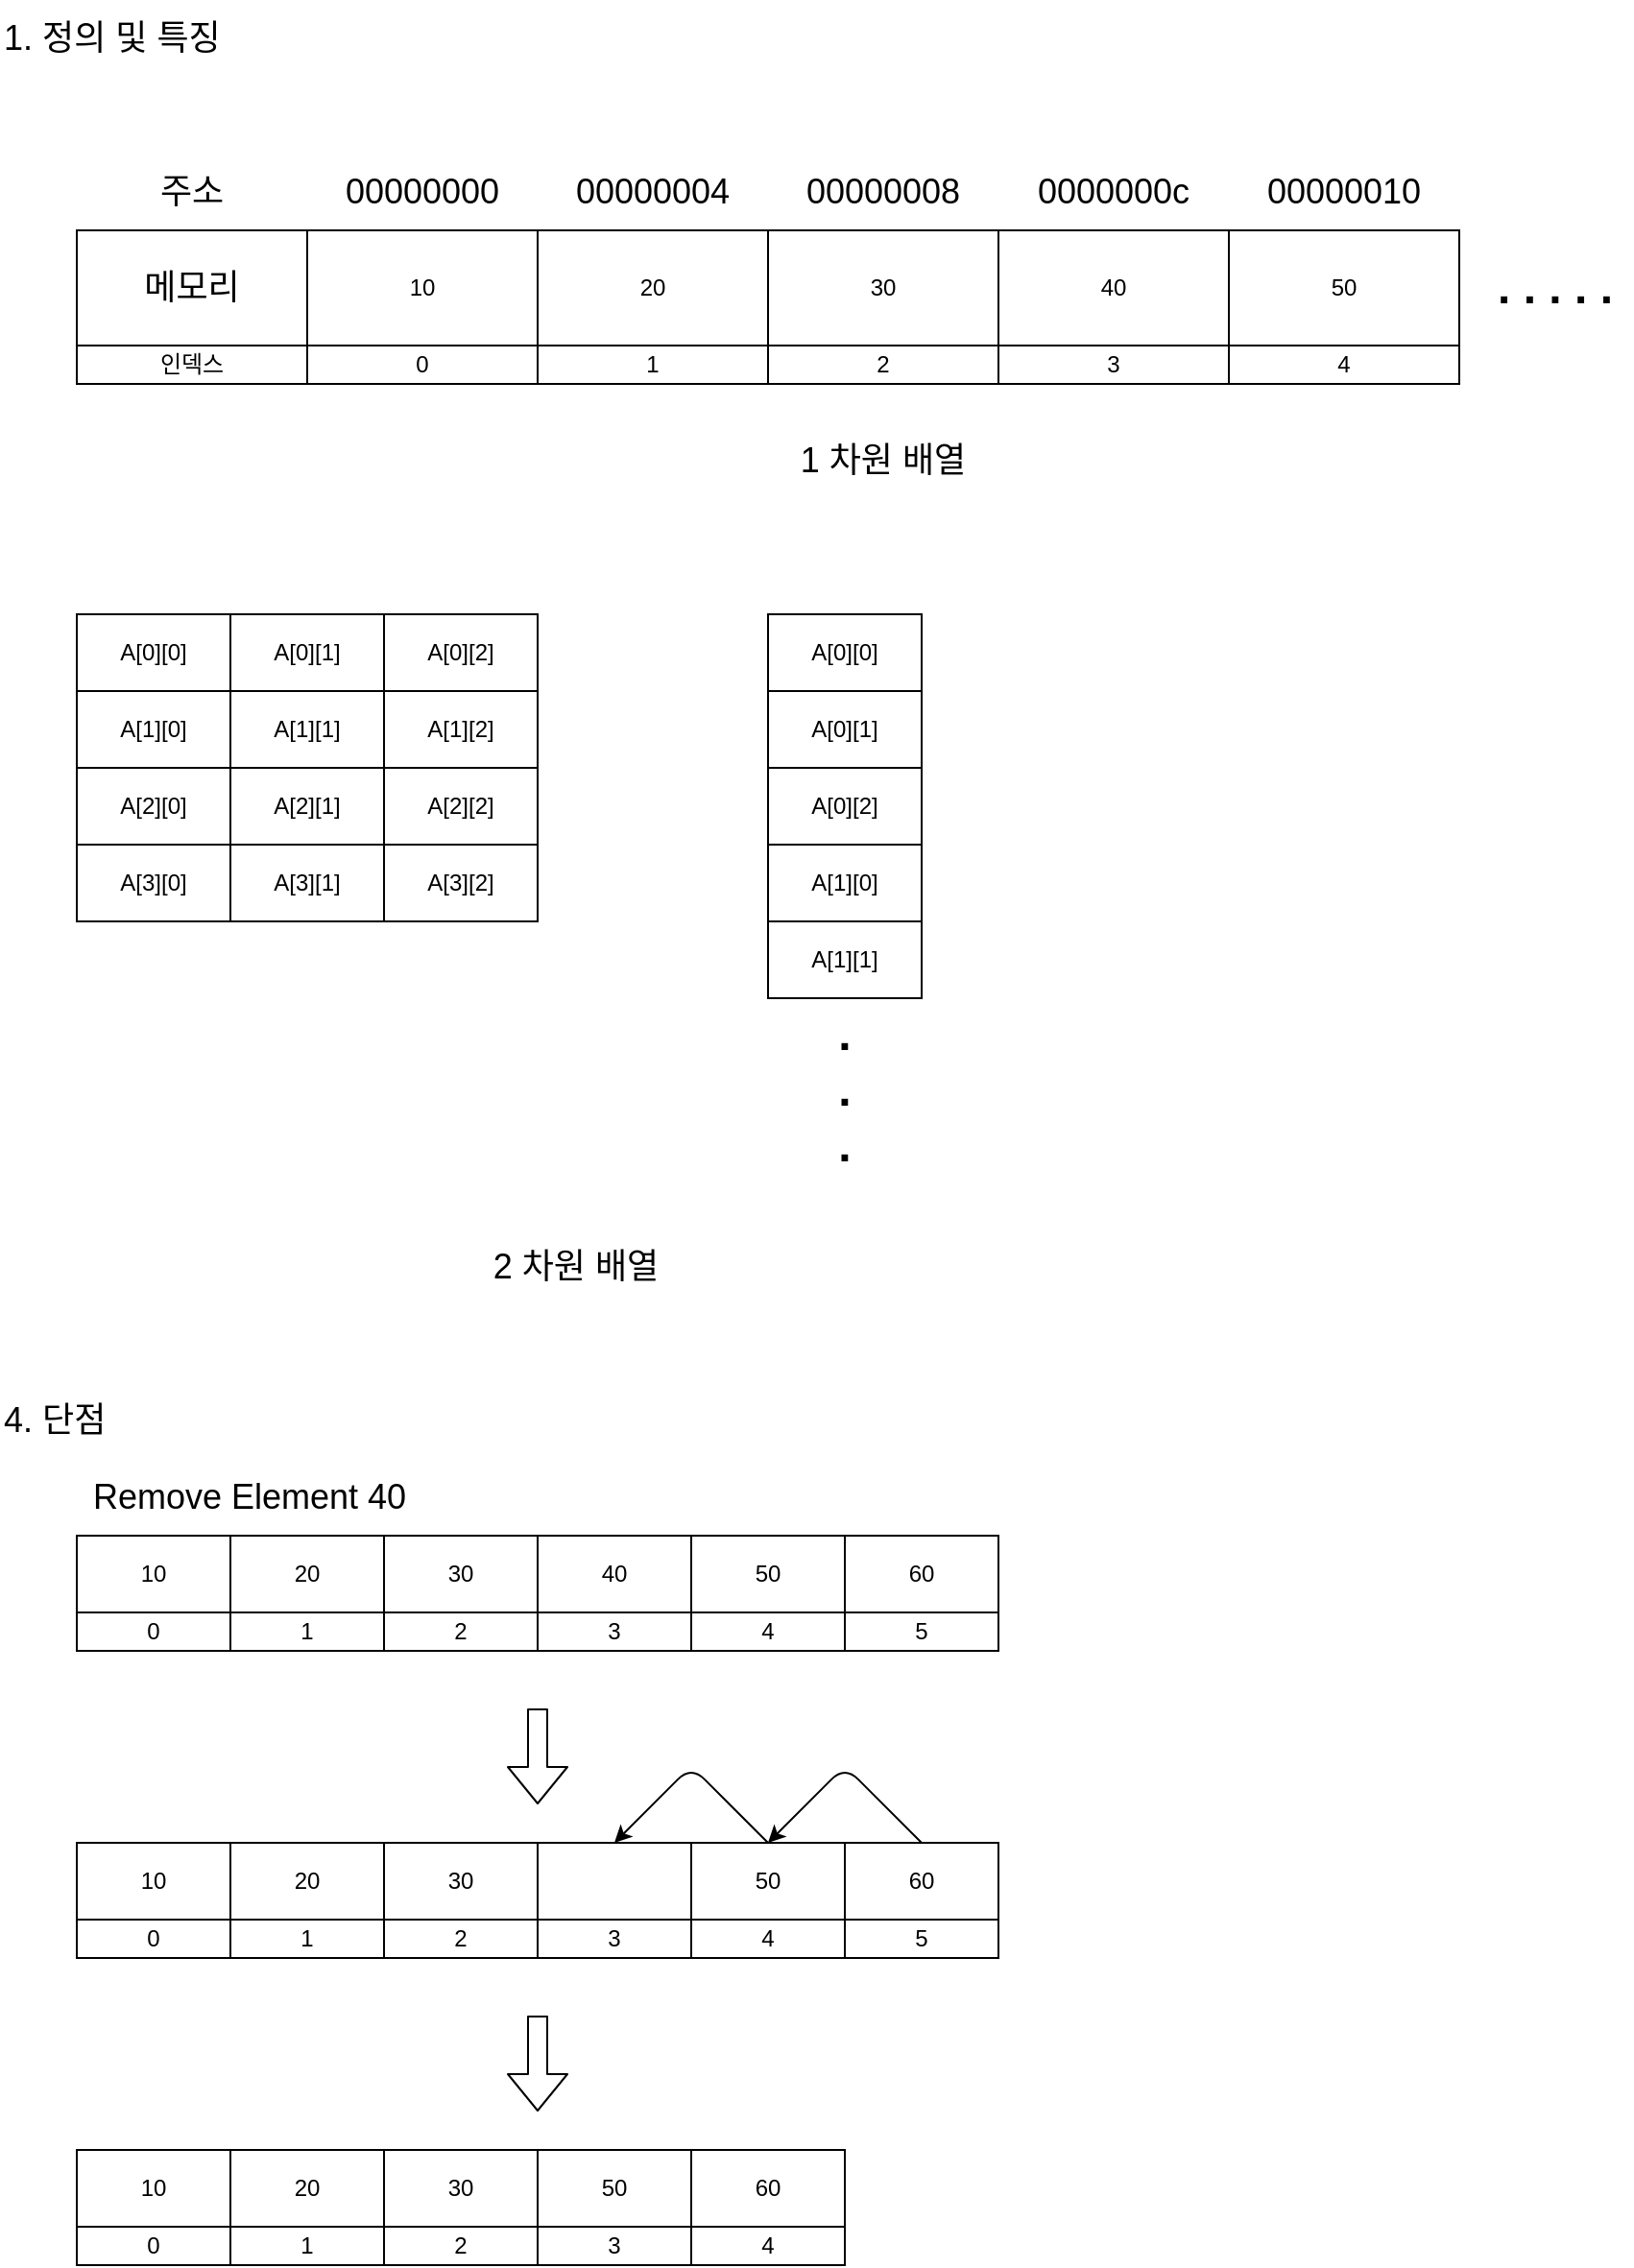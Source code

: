 <mxfile version="14.1.8" type="device"><diagram id="2rQoj_M6a8H4B2dlfiXq" name="페이지-1"><mxGraphModel dx="835" dy="1662" grid="1" gridSize="10" guides="1" tooltips="1" connect="1" arrows="1" fold="1" page="1" pageScale="1" pageWidth="827" pageHeight="1169" math="0" shadow="0"><root><mxCell id="0"/><mxCell id="1" parent="0"/><mxCell id="RyWDZc9NClOsFKkOmt9R-1" value="10" style="rounded=0;whiteSpace=wrap;html=1;" vertex="1" parent="1"><mxGeometry x="200" y="160" width="120" height="60" as="geometry"/></mxCell><mxCell id="RyWDZc9NClOsFKkOmt9R-7" value="0" style="rounded=0;whiteSpace=wrap;html=1;" vertex="1" parent="1"><mxGeometry x="200" y="220" width="120" height="20" as="geometry"/></mxCell><mxCell id="RyWDZc9NClOsFKkOmt9R-10" value="20" style="rounded=0;whiteSpace=wrap;html=1;" vertex="1" parent="1"><mxGeometry x="320" y="160" width="120" height="60" as="geometry"/></mxCell><mxCell id="RyWDZc9NClOsFKkOmt9R-11" value="1" style="rounded=0;whiteSpace=wrap;html=1;" vertex="1" parent="1"><mxGeometry x="320" y="220" width="120" height="20" as="geometry"/></mxCell><mxCell id="RyWDZc9NClOsFKkOmt9R-12" value="30" style="rounded=0;whiteSpace=wrap;html=1;" vertex="1" parent="1"><mxGeometry x="440" y="160" width="120" height="60" as="geometry"/></mxCell><mxCell id="RyWDZc9NClOsFKkOmt9R-13" value="2" style="rounded=0;whiteSpace=wrap;html=1;" vertex="1" parent="1"><mxGeometry x="440" y="220" width="120" height="20" as="geometry"/></mxCell><mxCell id="RyWDZc9NClOsFKkOmt9R-14" value="40" style="rounded=0;whiteSpace=wrap;html=1;" vertex="1" parent="1"><mxGeometry x="560" y="160" width="120" height="60" as="geometry"/></mxCell><mxCell id="RyWDZc9NClOsFKkOmt9R-15" value="3" style="rounded=0;whiteSpace=wrap;html=1;" vertex="1" parent="1"><mxGeometry x="560" y="220" width="120" height="20" as="geometry"/></mxCell><mxCell id="RyWDZc9NClOsFKkOmt9R-16" value="50" style="rounded=0;whiteSpace=wrap;html=1;" vertex="1" parent="1"><mxGeometry x="680" y="160" width="120" height="60" as="geometry"/></mxCell><mxCell id="RyWDZc9NClOsFKkOmt9R-17" value="4" style="rounded=0;whiteSpace=wrap;html=1;" vertex="1" parent="1"><mxGeometry x="680" y="220" width="120" height="20" as="geometry"/></mxCell><mxCell id="RyWDZc9NClOsFKkOmt9R-18" value="&lt;font style=&quot;font-size: 24px&quot;&gt;&lt;b&gt;. . . . .&lt;/b&gt;&lt;/font&gt;" style="text;html=1;strokeColor=none;fillColor=none;align=center;verticalAlign=middle;whiteSpace=wrap;rounded=0;" vertex="1" parent="1"><mxGeometry x="810" y="180" width="80" height="20" as="geometry"/></mxCell><mxCell id="RyWDZc9NClOsFKkOmt9R-19" value="&lt;font style=&quot;font-size: 18px&quot;&gt;00000000&lt;/font&gt;" style="text;html=1;strokeColor=none;fillColor=none;align=center;verticalAlign=middle;whiteSpace=wrap;rounded=0;" vertex="1" parent="1"><mxGeometry x="200" y="120" width="120" height="40" as="geometry"/></mxCell><mxCell id="RyWDZc9NClOsFKkOmt9R-21" value="&lt;font style=&quot;font-size: 18px&quot;&gt;00000004&lt;/font&gt;" style="text;html=1;strokeColor=none;fillColor=none;align=center;verticalAlign=middle;whiteSpace=wrap;rounded=0;" vertex="1" parent="1"><mxGeometry x="320" y="120" width="120" height="40" as="geometry"/></mxCell><mxCell id="RyWDZc9NClOsFKkOmt9R-22" value="&lt;font style=&quot;font-size: 18px&quot;&gt;00000008&lt;/font&gt;" style="text;html=1;strokeColor=none;fillColor=none;align=center;verticalAlign=middle;whiteSpace=wrap;rounded=0;" vertex="1" parent="1"><mxGeometry x="440" y="120" width="120" height="40" as="geometry"/></mxCell><mxCell id="RyWDZc9NClOsFKkOmt9R-23" value="&lt;font style=&quot;font-size: 18px&quot;&gt;0000000c&lt;/font&gt;" style="text;html=1;strokeColor=none;fillColor=none;align=center;verticalAlign=middle;whiteSpace=wrap;rounded=0;" vertex="1" parent="1"><mxGeometry x="560" y="120" width="120" height="40" as="geometry"/></mxCell><mxCell id="RyWDZc9NClOsFKkOmt9R-24" value="&lt;font style=&quot;font-size: 18px&quot;&gt;00000010&lt;/font&gt;" style="text;html=1;strokeColor=none;fillColor=none;align=center;verticalAlign=middle;whiteSpace=wrap;rounded=0;" vertex="1" parent="1"><mxGeometry x="680" y="120" width="120" height="40" as="geometry"/></mxCell><mxCell id="RyWDZc9NClOsFKkOmt9R-25" value="&lt;font style=&quot;font-size: 18px&quot;&gt;메모리&lt;/font&gt;" style="rounded=0;whiteSpace=wrap;html=1;" vertex="1" parent="1"><mxGeometry x="80" y="160" width="120" height="60" as="geometry"/></mxCell><mxCell id="RyWDZc9NClOsFKkOmt9R-26" value="인덱스" style="rounded=0;whiteSpace=wrap;html=1;" vertex="1" parent="1"><mxGeometry x="80" y="220" width="120" height="20" as="geometry"/></mxCell><mxCell id="RyWDZc9NClOsFKkOmt9R-27" value="&lt;span style=&quot;font-size: 18px&quot;&gt;주소&lt;/span&gt;" style="text;html=1;strokeColor=none;fillColor=none;align=center;verticalAlign=middle;whiteSpace=wrap;rounded=0;" vertex="1" parent="1"><mxGeometry x="80" y="120" width="120" height="40" as="geometry"/></mxCell><mxCell id="RyWDZc9NClOsFKkOmt9R-28" value="&lt;font style=&quot;font-size: 18px&quot;&gt;1. 정의 및 특징&lt;/font&gt;" style="text;html=1;strokeColor=none;fillColor=none;align=left;verticalAlign=middle;whiteSpace=wrap;rounded=0;" vertex="1" parent="1"><mxGeometry x="40" y="40" width="160" height="40" as="geometry"/></mxCell><mxCell id="RyWDZc9NClOsFKkOmt9R-29" value="&lt;font style=&quot;font-size: 18px&quot;&gt;1 차원 배열&lt;/font&gt;" style="text;html=1;strokeColor=none;fillColor=none;align=center;verticalAlign=middle;whiteSpace=wrap;rounded=0;" vertex="1" parent="1"><mxGeometry x="420" y="260" width="160" height="40" as="geometry"/></mxCell><mxCell id="RyWDZc9NClOsFKkOmt9R-30" value="A[0][0]" style="rounded=0;whiteSpace=wrap;html=1;" vertex="1" parent="1"><mxGeometry x="80" y="360" width="80" height="40" as="geometry"/></mxCell><mxCell id="RyWDZc9NClOsFKkOmt9R-31" value="&lt;span&gt;A[0][1]&lt;/span&gt;" style="rounded=0;whiteSpace=wrap;html=1;" vertex="1" parent="1"><mxGeometry x="160" y="360" width="80" height="40" as="geometry"/></mxCell><mxCell id="RyWDZc9NClOsFKkOmt9R-32" value="&lt;span&gt;A[0][2]&lt;/span&gt;" style="rounded=0;whiteSpace=wrap;html=1;" vertex="1" parent="1"><mxGeometry x="240" y="360" width="80" height="40" as="geometry"/></mxCell><mxCell id="RyWDZc9NClOsFKkOmt9R-33" value="&lt;span&gt;A[1][0]&lt;/span&gt;" style="rounded=0;whiteSpace=wrap;html=1;" vertex="1" parent="1"><mxGeometry x="80" y="400" width="80" height="40" as="geometry"/></mxCell><mxCell id="RyWDZc9NClOsFKkOmt9R-34" value="&lt;span&gt;A[1][1]&lt;/span&gt;" style="rounded=0;whiteSpace=wrap;html=1;" vertex="1" parent="1"><mxGeometry x="160" y="400" width="80" height="40" as="geometry"/></mxCell><mxCell id="RyWDZc9NClOsFKkOmt9R-35" value="&lt;span&gt;A[1][2]&lt;/span&gt;" style="rounded=0;whiteSpace=wrap;html=1;" vertex="1" parent="1"><mxGeometry x="240" y="400" width="80" height="40" as="geometry"/></mxCell><mxCell id="RyWDZc9NClOsFKkOmt9R-36" value="&lt;span&gt;A[2][0]&lt;/span&gt;" style="rounded=0;whiteSpace=wrap;html=1;" vertex="1" parent="1"><mxGeometry x="80" y="440" width="80" height="40" as="geometry"/></mxCell><mxCell id="RyWDZc9NClOsFKkOmt9R-37" value="&lt;span&gt;A[2][1]&lt;/span&gt;" style="rounded=0;whiteSpace=wrap;html=1;" vertex="1" parent="1"><mxGeometry x="160" y="440" width="80" height="40" as="geometry"/></mxCell><mxCell id="RyWDZc9NClOsFKkOmt9R-38" value="&lt;span&gt;A[2][2]&lt;/span&gt;" style="rounded=0;whiteSpace=wrap;html=1;" vertex="1" parent="1"><mxGeometry x="240" y="440" width="80" height="40" as="geometry"/></mxCell><mxCell id="RyWDZc9NClOsFKkOmt9R-39" value="&lt;span&gt;A[3][0]&lt;/span&gt;" style="rounded=0;whiteSpace=wrap;html=1;" vertex="1" parent="1"><mxGeometry x="80" y="480" width="80" height="40" as="geometry"/></mxCell><mxCell id="RyWDZc9NClOsFKkOmt9R-40" value="&lt;span&gt;A[3][1]&lt;/span&gt;" style="rounded=0;whiteSpace=wrap;html=1;" vertex="1" parent="1"><mxGeometry x="160" y="480" width="80" height="40" as="geometry"/></mxCell><mxCell id="RyWDZc9NClOsFKkOmt9R-41" value="&lt;span&gt;A[3][2]&lt;/span&gt;" style="rounded=0;whiteSpace=wrap;html=1;" vertex="1" parent="1"><mxGeometry x="240" y="480" width="80" height="40" as="geometry"/></mxCell><mxCell id="RyWDZc9NClOsFKkOmt9R-42" value="&lt;font style=&quot;font-size: 18px&quot;&gt;2 차원 배열&lt;/font&gt;" style="text;html=1;strokeColor=none;fillColor=none;align=center;verticalAlign=middle;whiteSpace=wrap;rounded=0;" vertex="1" parent="1"><mxGeometry x="260" y="680" width="160" height="40" as="geometry"/></mxCell><mxCell id="RyWDZc9NClOsFKkOmt9R-43" value="A[0][0]" style="rounded=0;whiteSpace=wrap;html=1;" vertex="1" parent="1"><mxGeometry x="440" y="360" width="80" height="40" as="geometry"/></mxCell><mxCell id="RyWDZc9NClOsFKkOmt9R-44" value="&lt;span&gt;A[0][1]&lt;/span&gt;" style="rounded=0;whiteSpace=wrap;html=1;" vertex="1" parent="1"><mxGeometry x="440" y="400" width="80" height="40" as="geometry"/></mxCell><mxCell id="RyWDZc9NClOsFKkOmt9R-45" value="&lt;span&gt;A[0][2]&lt;/span&gt;" style="rounded=0;whiteSpace=wrap;html=1;" vertex="1" parent="1"><mxGeometry x="440" y="440" width="80" height="40" as="geometry"/></mxCell><mxCell id="RyWDZc9NClOsFKkOmt9R-46" value="&lt;span&gt;A[1][0]&lt;/span&gt;" style="rounded=0;whiteSpace=wrap;html=1;" vertex="1" parent="1"><mxGeometry x="440" y="480" width="80" height="40" as="geometry"/></mxCell><mxCell id="RyWDZc9NClOsFKkOmt9R-47" value="&lt;span&gt;A[1][1]&lt;/span&gt;" style="rounded=0;whiteSpace=wrap;html=1;" vertex="1" parent="1"><mxGeometry x="440" y="520" width="80" height="40" as="geometry"/></mxCell><mxCell id="RyWDZc9NClOsFKkOmt9R-48" value="&lt;font style=&quot;font-size: 24px&quot;&gt;&lt;b&gt;.&lt;br&gt;.&lt;br&gt;.&lt;br&gt;&lt;/b&gt;&lt;/font&gt;" style="text;html=1;strokeColor=none;fillColor=none;align=center;verticalAlign=middle;whiteSpace=wrap;rounded=0;" vertex="1" parent="1"><mxGeometry x="465" y="575" width="30" height="65" as="geometry"/></mxCell><mxCell id="RyWDZc9NClOsFKkOmt9R-49" value="&lt;font style=&quot;font-size: 18px&quot;&gt;4. 단점&lt;/font&gt;" style="text;html=1;strokeColor=none;fillColor=none;align=left;verticalAlign=middle;whiteSpace=wrap;rounded=0;" vertex="1" parent="1"><mxGeometry x="40" y="760" width="160" height="40" as="geometry"/></mxCell><mxCell id="RyWDZc9NClOsFKkOmt9R-50" value="10" style="rounded=0;whiteSpace=wrap;html=1;" vertex="1" parent="1"><mxGeometry x="80" y="840" width="80" height="40" as="geometry"/></mxCell><mxCell id="RyWDZc9NClOsFKkOmt9R-51" value="0" style="rounded=0;whiteSpace=wrap;html=1;" vertex="1" parent="1"><mxGeometry x="80" y="880" width="80" height="20" as="geometry"/></mxCell><mxCell id="RyWDZc9NClOsFKkOmt9R-52" value="20" style="rounded=0;whiteSpace=wrap;html=1;" vertex="1" parent="1"><mxGeometry x="160" y="840" width="80" height="40" as="geometry"/></mxCell><mxCell id="RyWDZc9NClOsFKkOmt9R-53" value="1" style="rounded=0;whiteSpace=wrap;html=1;" vertex="1" parent="1"><mxGeometry x="160" y="880" width="80" height="20" as="geometry"/></mxCell><mxCell id="RyWDZc9NClOsFKkOmt9R-54" value="30" style="rounded=0;whiteSpace=wrap;html=1;" vertex="1" parent="1"><mxGeometry x="240" y="840" width="80" height="40" as="geometry"/></mxCell><mxCell id="RyWDZc9NClOsFKkOmt9R-55" value="2" style="rounded=0;whiteSpace=wrap;html=1;" vertex="1" parent="1"><mxGeometry x="240" y="880" width="80" height="20" as="geometry"/></mxCell><mxCell id="RyWDZc9NClOsFKkOmt9R-56" value="40" style="rounded=0;whiteSpace=wrap;html=1;" vertex="1" parent="1"><mxGeometry x="320" y="840" width="80" height="40" as="geometry"/></mxCell><mxCell id="RyWDZc9NClOsFKkOmt9R-57" value="3" style="rounded=0;whiteSpace=wrap;html=1;" vertex="1" parent="1"><mxGeometry x="320" y="880" width="80" height="20" as="geometry"/></mxCell><mxCell id="RyWDZc9NClOsFKkOmt9R-58" value="50" style="rounded=0;whiteSpace=wrap;html=1;" vertex="1" parent="1"><mxGeometry x="400" y="840" width="80" height="40" as="geometry"/></mxCell><mxCell id="RyWDZc9NClOsFKkOmt9R-59" value="4" style="rounded=0;whiteSpace=wrap;html=1;" vertex="1" parent="1"><mxGeometry x="400" y="880" width="80" height="20" as="geometry"/></mxCell><mxCell id="RyWDZc9NClOsFKkOmt9R-62" value="60" style="rounded=0;whiteSpace=wrap;html=1;" vertex="1" parent="1"><mxGeometry x="480" y="840" width="80" height="40" as="geometry"/></mxCell><mxCell id="RyWDZc9NClOsFKkOmt9R-63" value="5" style="rounded=0;whiteSpace=wrap;html=1;" vertex="1" parent="1"><mxGeometry x="480" y="880" width="80" height="20" as="geometry"/></mxCell><mxCell id="RyWDZc9NClOsFKkOmt9R-64" value="&lt;span style=&quot;font-size: 18px&quot;&gt;Remove Element 40&lt;/span&gt;" style="text;html=1;strokeColor=none;fillColor=none;align=center;verticalAlign=middle;whiteSpace=wrap;rounded=0;" vertex="1" parent="1"><mxGeometry x="80" y="800" width="180" height="40" as="geometry"/></mxCell><mxCell id="RyWDZc9NClOsFKkOmt9R-65" value="" style="shape=flexArrow;endArrow=classic;html=1;" edge="1" parent="1"><mxGeometry width="50" height="50" relative="1" as="geometry"><mxPoint x="320" y="930" as="sourcePoint"/><mxPoint x="320" y="980" as="targetPoint"/></mxGeometry></mxCell><mxCell id="RyWDZc9NClOsFKkOmt9R-66" value="10" style="rounded=0;whiteSpace=wrap;html=1;" vertex="1" parent="1"><mxGeometry x="80" y="1000" width="80" height="40" as="geometry"/></mxCell><mxCell id="RyWDZc9NClOsFKkOmt9R-67" value="0" style="rounded=0;whiteSpace=wrap;html=1;" vertex="1" parent="1"><mxGeometry x="80" y="1040" width="80" height="20" as="geometry"/></mxCell><mxCell id="RyWDZc9NClOsFKkOmt9R-68" value="20" style="rounded=0;whiteSpace=wrap;html=1;" vertex="1" parent="1"><mxGeometry x="160" y="1000" width="80" height="40" as="geometry"/></mxCell><mxCell id="RyWDZc9NClOsFKkOmt9R-69" value="1" style="rounded=0;whiteSpace=wrap;html=1;" vertex="1" parent="1"><mxGeometry x="160" y="1040" width="80" height="20" as="geometry"/></mxCell><mxCell id="RyWDZc9NClOsFKkOmt9R-70" value="30" style="rounded=0;whiteSpace=wrap;html=1;" vertex="1" parent="1"><mxGeometry x="240" y="1000" width="80" height="40" as="geometry"/></mxCell><mxCell id="RyWDZc9NClOsFKkOmt9R-71" value="2" style="rounded=0;whiteSpace=wrap;html=1;" vertex="1" parent="1"><mxGeometry x="240" y="1040" width="80" height="20" as="geometry"/></mxCell><mxCell id="RyWDZc9NClOsFKkOmt9R-72" value="" style="rounded=0;whiteSpace=wrap;html=1;" vertex="1" parent="1"><mxGeometry x="320" y="1000" width="80" height="40" as="geometry"/></mxCell><mxCell id="RyWDZc9NClOsFKkOmt9R-73" value="3" style="rounded=0;whiteSpace=wrap;html=1;" vertex="1" parent="1"><mxGeometry x="320" y="1040" width="80" height="20" as="geometry"/></mxCell><mxCell id="RyWDZc9NClOsFKkOmt9R-74" value="50" style="rounded=0;whiteSpace=wrap;html=1;" vertex="1" parent="1"><mxGeometry x="400" y="1000" width="80" height="40" as="geometry"/></mxCell><mxCell id="RyWDZc9NClOsFKkOmt9R-75" value="4" style="rounded=0;whiteSpace=wrap;html=1;" vertex="1" parent="1"><mxGeometry x="400" y="1040" width="80" height="20" as="geometry"/></mxCell><mxCell id="RyWDZc9NClOsFKkOmt9R-76" value="60" style="rounded=0;whiteSpace=wrap;html=1;" vertex="1" parent="1"><mxGeometry x="480" y="1000" width="80" height="40" as="geometry"/></mxCell><mxCell id="RyWDZc9NClOsFKkOmt9R-77" value="5" style="rounded=0;whiteSpace=wrap;html=1;" vertex="1" parent="1"><mxGeometry x="480" y="1040" width="80" height="20" as="geometry"/></mxCell><mxCell id="RyWDZc9NClOsFKkOmt9R-78" value="" style="shape=flexArrow;endArrow=classic;html=1;" edge="1" parent="1"><mxGeometry width="50" height="50" relative="1" as="geometry"><mxPoint x="320" y="1090" as="sourcePoint"/><mxPoint x="320" y="1140" as="targetPoint"/></mxGeometry></mxCell><mxCell id="RyWDZc9NClOsFKkOmt9R-79" value="10" style="rounded=0;whiteSpace=wrap;html=1;" vertex="1" parent="1"><mxGeometry x="80" y="1160" width="80" height="40" as="geometry"/></mxCell><mxCell id="RyWDZc9NClOsFKkOmt9R-80" value="0" style="rounded=0;whiteSpace=wrap;html=1;" vertex="1" parent="1"><mxGeometry x="80" y="1200" width="80" height="20" as="geometry"/></mxCell><mxCell id="RyWDZc9NClOsFKkOmt9R-81" value="20" style="rounded=0;whiteSpace=wrap;html=1;" vertex="1" parent="1"><mxGeometry x="160" y="1160" width="80" height="40" as="geometry"/></mxCell><mxCell id="RyWDZc9NClOsFKkOmt9R-82" value="1" style="rounded=0;whiteSpace=wrap;html=1;" vertex="1" parent="1"><mxGeometry x="160" y="1200" width="80" height="20" as="geometry"/></mxCell><mxCell id="RyWDZc9NClOsFKkOmt9R-83" value="30" style="rounded=0;whiteSpace=wrap;html=1;" vertex="1" parent="1"><mxGeometry x="240" y="1160" width="80" height="40" as="geometry"/></mxCell><mxCell id="RyWDZc9NClOsFKkOmt9R-84" value="2" style="rounded=0;whiteSpace=wrap;html=1;" vertex="1" parent="1"><mxGeometry x="240" y="1200" width="80" height="20" as="geometry"/></mxCell><mxCell id="RyWDZc9NClOsFKkOmt9R-87" value="50" style="rounded=0;whiteSpace=wrap;html=1;" vertex="1" parent="1"><mxGeometry x="320" y="1160" width="80" height="40" as="geometry"/></mxCell><mxCell id="RyWDZc9NClOsFKkOmt9R-88" value="3" style="rounded=0;whiteSpace=wrap;html=1;" vertex="1" parent="1"><mxGeometry x="320" y="1200" width="80" height="20" as="geometry"/></mxCell><mxCell id="RyWDZc9NClOsFKkOmt9R-89" value="60" style="rounded=0;whiteSpace=wrap;html=1;" vertex="1" parent="1"><mxGeometry x="400" y="1160" width="80" height="40" as="geometry"/></mxCell><mxCell id="RyWDZc9NClOsFKkOmt9R-90" value="4" style="rounded=0;whiteSpace=wrap;html=1;" vertex="1" parent="1"><mxGeometry x="400" y="1200" width="80" height="20" as="geometry"/></mxCell><mxCell id="RyWDZc9NClOsFKkOmt9R-91" value="" style="endArrow=classic;html=1;exitX=0.5;exitY=0;exitDx=0;exitDy=0;entryX=0.5;entryY=0;entryDx=0;entryDy=0;" edge="1" parent="1" source="RyWDZc9NClOsFKkOmt9R-74" target="RyWDZc9NClOsFKkOmt9R-72"><mxGeometry width="50" height="50" relative="1" as="geometry"><mxPoint x="380" y="890" as="sourcePoint"/><mxPoint x="430" y="840" as="targetPoint"/><Array as="points"><mxPoint x="400" y="960"/></Array></mxGeometry></mxCell><mxCell id="RyWDZc9NClOsFKkOmt9R-92" value="" style="endArrow=classic;html=1;exitX=0.5;exitY=0;exitDx=0;exitDy=0;entryX=0.5;entryY=0;entryDx=0;entryDy=0;" edge="1" parent="1" source="RyWDZc9NClOsFKkOmt9R-76" target="RyWDZc9NClOsFKkOmt9R-74"><mxGeometry width="50" height="50" relative="1" as="geometry"><mxPoint x="450" y="1010" as="sourcePoint"/><mxPoint x="370" y="1010" as="targetPoint"/><Array as="points"><mxPoint x="480" y="960"/></Array></mxGeometry></mxCell></root></mxGraphModel></diagram></mxfile>